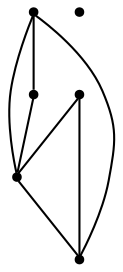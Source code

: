 graph {
  node [shape=point,comment="{\"directed\":false,\"doi\":\"10.1007/978-3-031-22203-0_4\",\"figure\":\"4 (1)\"}"]

  v0 [pos="696.7693238637643,1440.0031894301094"]
  v1 [pos="447.2379204710321,1681.6105576614505"]
  v2 [pos="640.0852729710814,1615.2165106555258"]
  v3 [pos="447.2379204710321,1440.0031894301094"]
  v4 [pos="348.3805048390751,1590.946253663428"]
  v5 [pos="520.3703873696315,1633.1524214627764"]

  v0 -- v1 [id="-2",pos="696.7693238637643,1440.0031894301094 447.2379204710321,1681.6105576614505 447.2379204710321,1681.6105576614505 447.2379204710321,1681.6105576614505"]
  v2 -- v3 [id="-3",pos="640.0852729710814,1615.2165106555258 447.2379204710321,1440.0031894301094 447.2379204710321,1440.0031894301094 447.2379204710321,1440.0031894301094"]
  v2 -- v4 [id="-5",pos="640.0852729710814,1615.2165106555258 348.3805048390751,1590.946253663428 348.3805048390751,1590.946253663428 348.3805048390751,1590.946253663428"]
  v2 -- v1 [id="-8",pos="640.0852729710814,1615.2165106555258 447.2379204710321,1681.6105576614505 447.2379204710321,1681.6105576614505 447.2379204710321,1681.6105576614505"]
  v4 -- v1 [id="-11",pos="348.3805048390751,1590.946253663428 447.2379204710321,1681.6105576614505 447.2379204710321,1681.6105576614505 447.2379204710321,1681.6105576614505"]
  v1 -- v3 [id="-25",pos="447.2379204710321,1681.6105576614505 447.2379204710321,1440.0031894301094 447.2379204710321,1440.0031894301094 447.2379204710321,1440.0031894301094"]
  v3 -- v0 [id="-29",pos="447.2379204710321,1440.0031894301094 696.7693238637643,1440.0031894301094 696.7693238637643,1440.0031894301094 696.7693238637643,1440.0031894301094"]
}